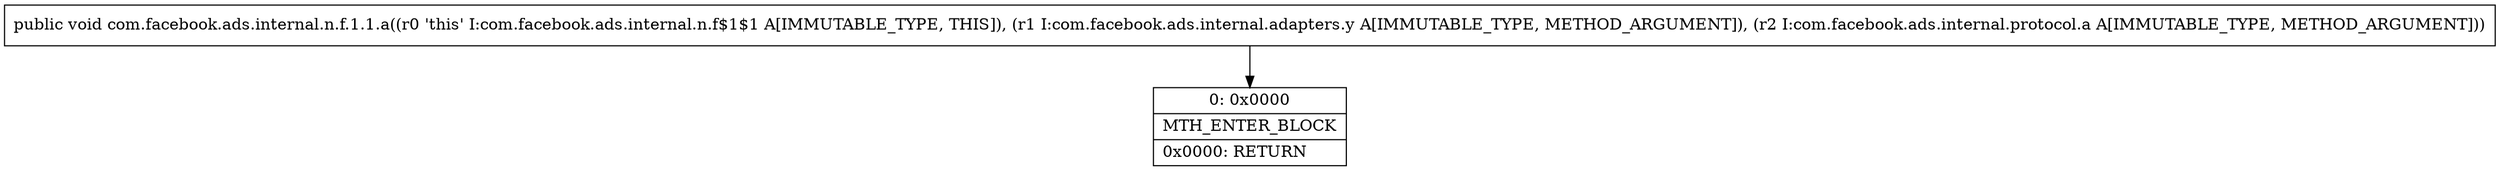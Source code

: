 digraph "CFG forcom.facebook.ads.internal.n.f.1.1.a(Lcom\/facebook\/ads\/internal\/adapters\/y;Lcom\/facebook\/ads\/internal\/protocol\/a;)V" {
Node_0 [shape=record,label="{0\:\ 0x0000|MTH_ENTER_BLOCK\l|0x0000: RETURN   \l}"];
MethodNode[shape=record,label="{public void com.facebook.ads.internal.n.f.1.1.a((r0 'this' I:com.facebook.ads.internal.n.f$1$1 A[IMMUTABLE_TYPE, THIS]), (r1 I:com.facebook.ads.internal.adapters.y A[IMMUTABLE_TYPE, METHOD_ARGUMENT]), (r2 I:com.facebook.ads.internal.protocol.a A[IMMUTABLE_TYPE, METHOD_ARGUMENT])) }"];
MethodNode -> Node_0;
}

